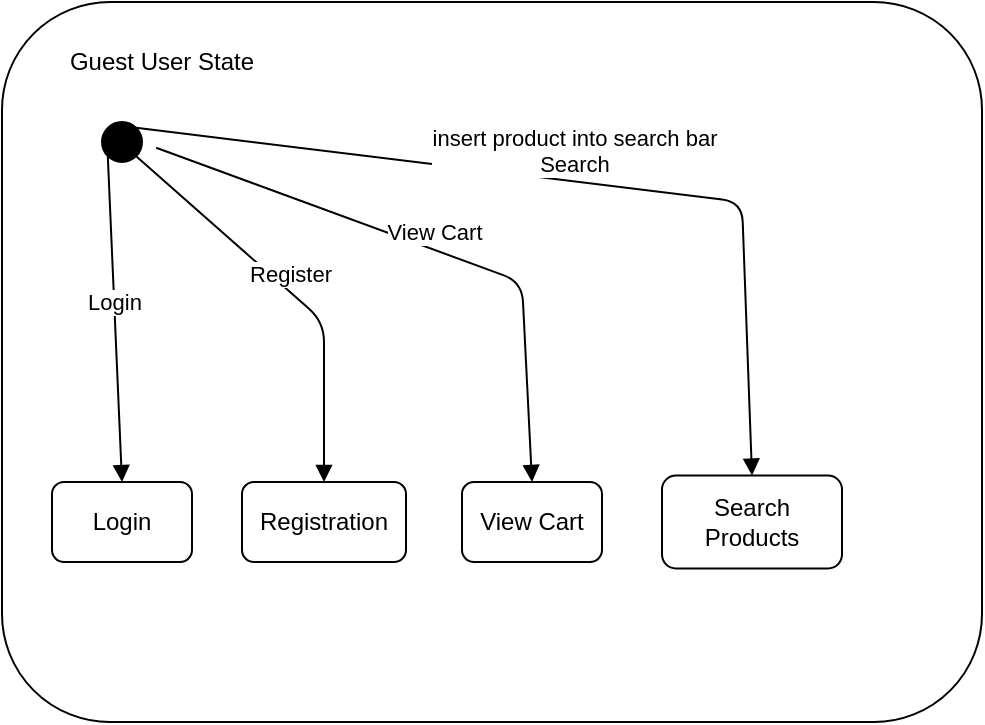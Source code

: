 <mxfile version="13.0.3" type="google"><diagram id="Hjw9fXWNGBVgOgshIlQ5" name="Page-1"><mxGraphModel dx="868" dy="450" grid="1" gridSize="10" guides="1" tooltips="1" connect="1" arrows="1" fold="1" page="1" pageScale="1" pageWidth="850" pageHeight="1100" math="0" shadow="0"><root><mxCell id="0"/><mxCell id="1" parent="0"/><mxCell id="AsVgzzkcDzufzIgJJi3p-1" value="" style="rounded=1;whiteSpace=wrap;html=1;" vertex="1" parent="1"><mxGeometry x="100" y="20" width="490" height="360" as="geometry"/></mxCell><mxCell id="AsVgzzkcDzufzIgJJi3p-2" value="Guest User State" style="text;html=1;strokeColor=none;fillColor=none;align=center;verticalAlign=middle;whiteSpace=wrap;rounded=0;" vertex="1" parent="1"><mxGeometry x="120" y="40" width="120" height="20" as="geometry"/></mxCell><mxCell id="AsVgzzkcDzufzIgJJi3p-3" value="Login" style="shape=ext;rounded=1;html=1;whiteSpace=wrap;" vertex="1" parent="1"><mxGeometry x="125" y="260" width="70" height="40" as="geometry"/></mxCell><mxCell id="AsVgzzkcDzufzIgJJi3p-4" value="" style="shape=mxgraph.bpmn.shape;html=1;verticalLabelPosition=bottom;labelBackgroundColor=#ffffff;verticalAlign=top;align=center;perimeter=ellipsePerimeter;outlineConnect=0;outline=standard;symbol=general;fillColor=#000000;" vertex="1" parent="1"><mxGeometry x="150" y="80" width="20" height="20" as="geometry"/></mxCell><mxCell id="AsVgzzkcDzufzIgJJi3p-5" value="Registration" style="shape=ext;rounded=1;html=1;whiteSpace=wrap;" vertex="1" parent="1"><mxGeometry x="220" y="260" width="82" height="40" as="geometry"/></mxCell><mxCell id="AsVgzzkcDzufzIgJJi3p-6" value="View Cart" style="shape=ext;rounded=1;html=1;whiteSpace=wrap;" vertex="1" parent="1"><mxGeometry x="330" y="260" width="70" height="40" as="geometry"/></mxCell><mxCell id="AsVgzzkcDzufzIgJJi3p-7" value="Search Products" style="shape=ext;rounded=1;html=1;whiteSpace=wrap;" vertex="1" parent="1"><mxGeometry x="430" y="256.78" width="90" height="46.45" as="geometry"/></mxCell><mxCell id="AsVgzzkcDzufzIgJJi3p-8" value="insert product into search bar&lt;br&gt;Search" style="html=1;verticalAlign=bottom;endArrow=block;exitX=0.855;exitY=0.145;exitDx=0;exitDy=0;exitPerimeter=0;entryX=0.5;entryY=0;entryDx=0;entryDy=0;" edge="1" parent="1" source="AsVgzzkcDzufzIgJJi3p-4" target="AsVgzzkcDzufzIgJJi3p-7"><mxGeometry width="80" relative="1" as="geometry"><mxPoint x="380" y="220" as="sourcePoint"/><mxPoint x="460" y="220" as="targetPoint"/><Array as="points"><mxPoint x="470" y="120"/></Array></mxGeometry></mxCell><mxCell id="AsVgzzkcDzufzIgJJi3p-9" value="View Cart" style="html=1;verticalAlign=bottom;endArrow=block;exitX=0.855;exitY=0.145;exitDx=0;exitDy=0;exitPerimeter=0;entryX=0.5;entryY=0;entryDx=0;entryDy=0;" edge="1" parent="1" target="AsVgzzkcDzufzIgJJi3p-6"><mxGeometry width="80" relative="1" as="geometry"><mxPoint x="177.1" y="92.9" as="sourcePoint"/><mxPoint x="485" y="266.78" as="targetPoint"/><Array as="points"><mxPoint x="360" y="160"/></Array></mxGeometry></mxCell><mxCell id="AsVgzzkcDzufzIgJJi3p-10" value="Register" style="html=1;verticalAlign=bottom;endArrow=block;exitX=0.855;exitY=0.855;exitDx=0;exitDy=0;exitPerimeter=0;entryX=0.5;entryY=0;entryDx=0;entryDy=0;" edge="1" parent="1" source="AsVgzzkcDzufzIgJJi3p-4" target="AsVgzzkcDzufzIgJJi3p-5"><mxGeometry width="80" relative="1" as="geometry"><mxPoint x="187.1" y="102.9" as="sourcePoint"/><mxPoint x="375" y="270" as="targetPoint"/><Array as="points"><mxPoint x="261" y="180"/></Array></mxGeometry></mxCell><mxCell id="AsVgzzkcDzufzIgJJi3p-11" value="Login" style="html=1;verticalAlign=bottom;endArrow=block;exitX=0.145;exitY=0.855;exitDx=0;exitDy=0;exitPerimeter=0;entryX=0.5;entryY=0;entryDx=0;entryDy=0;" edge="1" parent="1" source="AsVgzzkcDzufzIgJJi3p-4" target="AsVgzzkcDzufzIgJJi3p-3"><mxGeometry width="80" relative="1" as="geometry"><mxPoint x="197.1" y="112.9" as="sourcePoint"/><mxPoint x="385" y="280" as="targetPoint"/><Array as="points"/></mxGeometry></mxCell></root></mxGraphModel></diagram></mxfile>